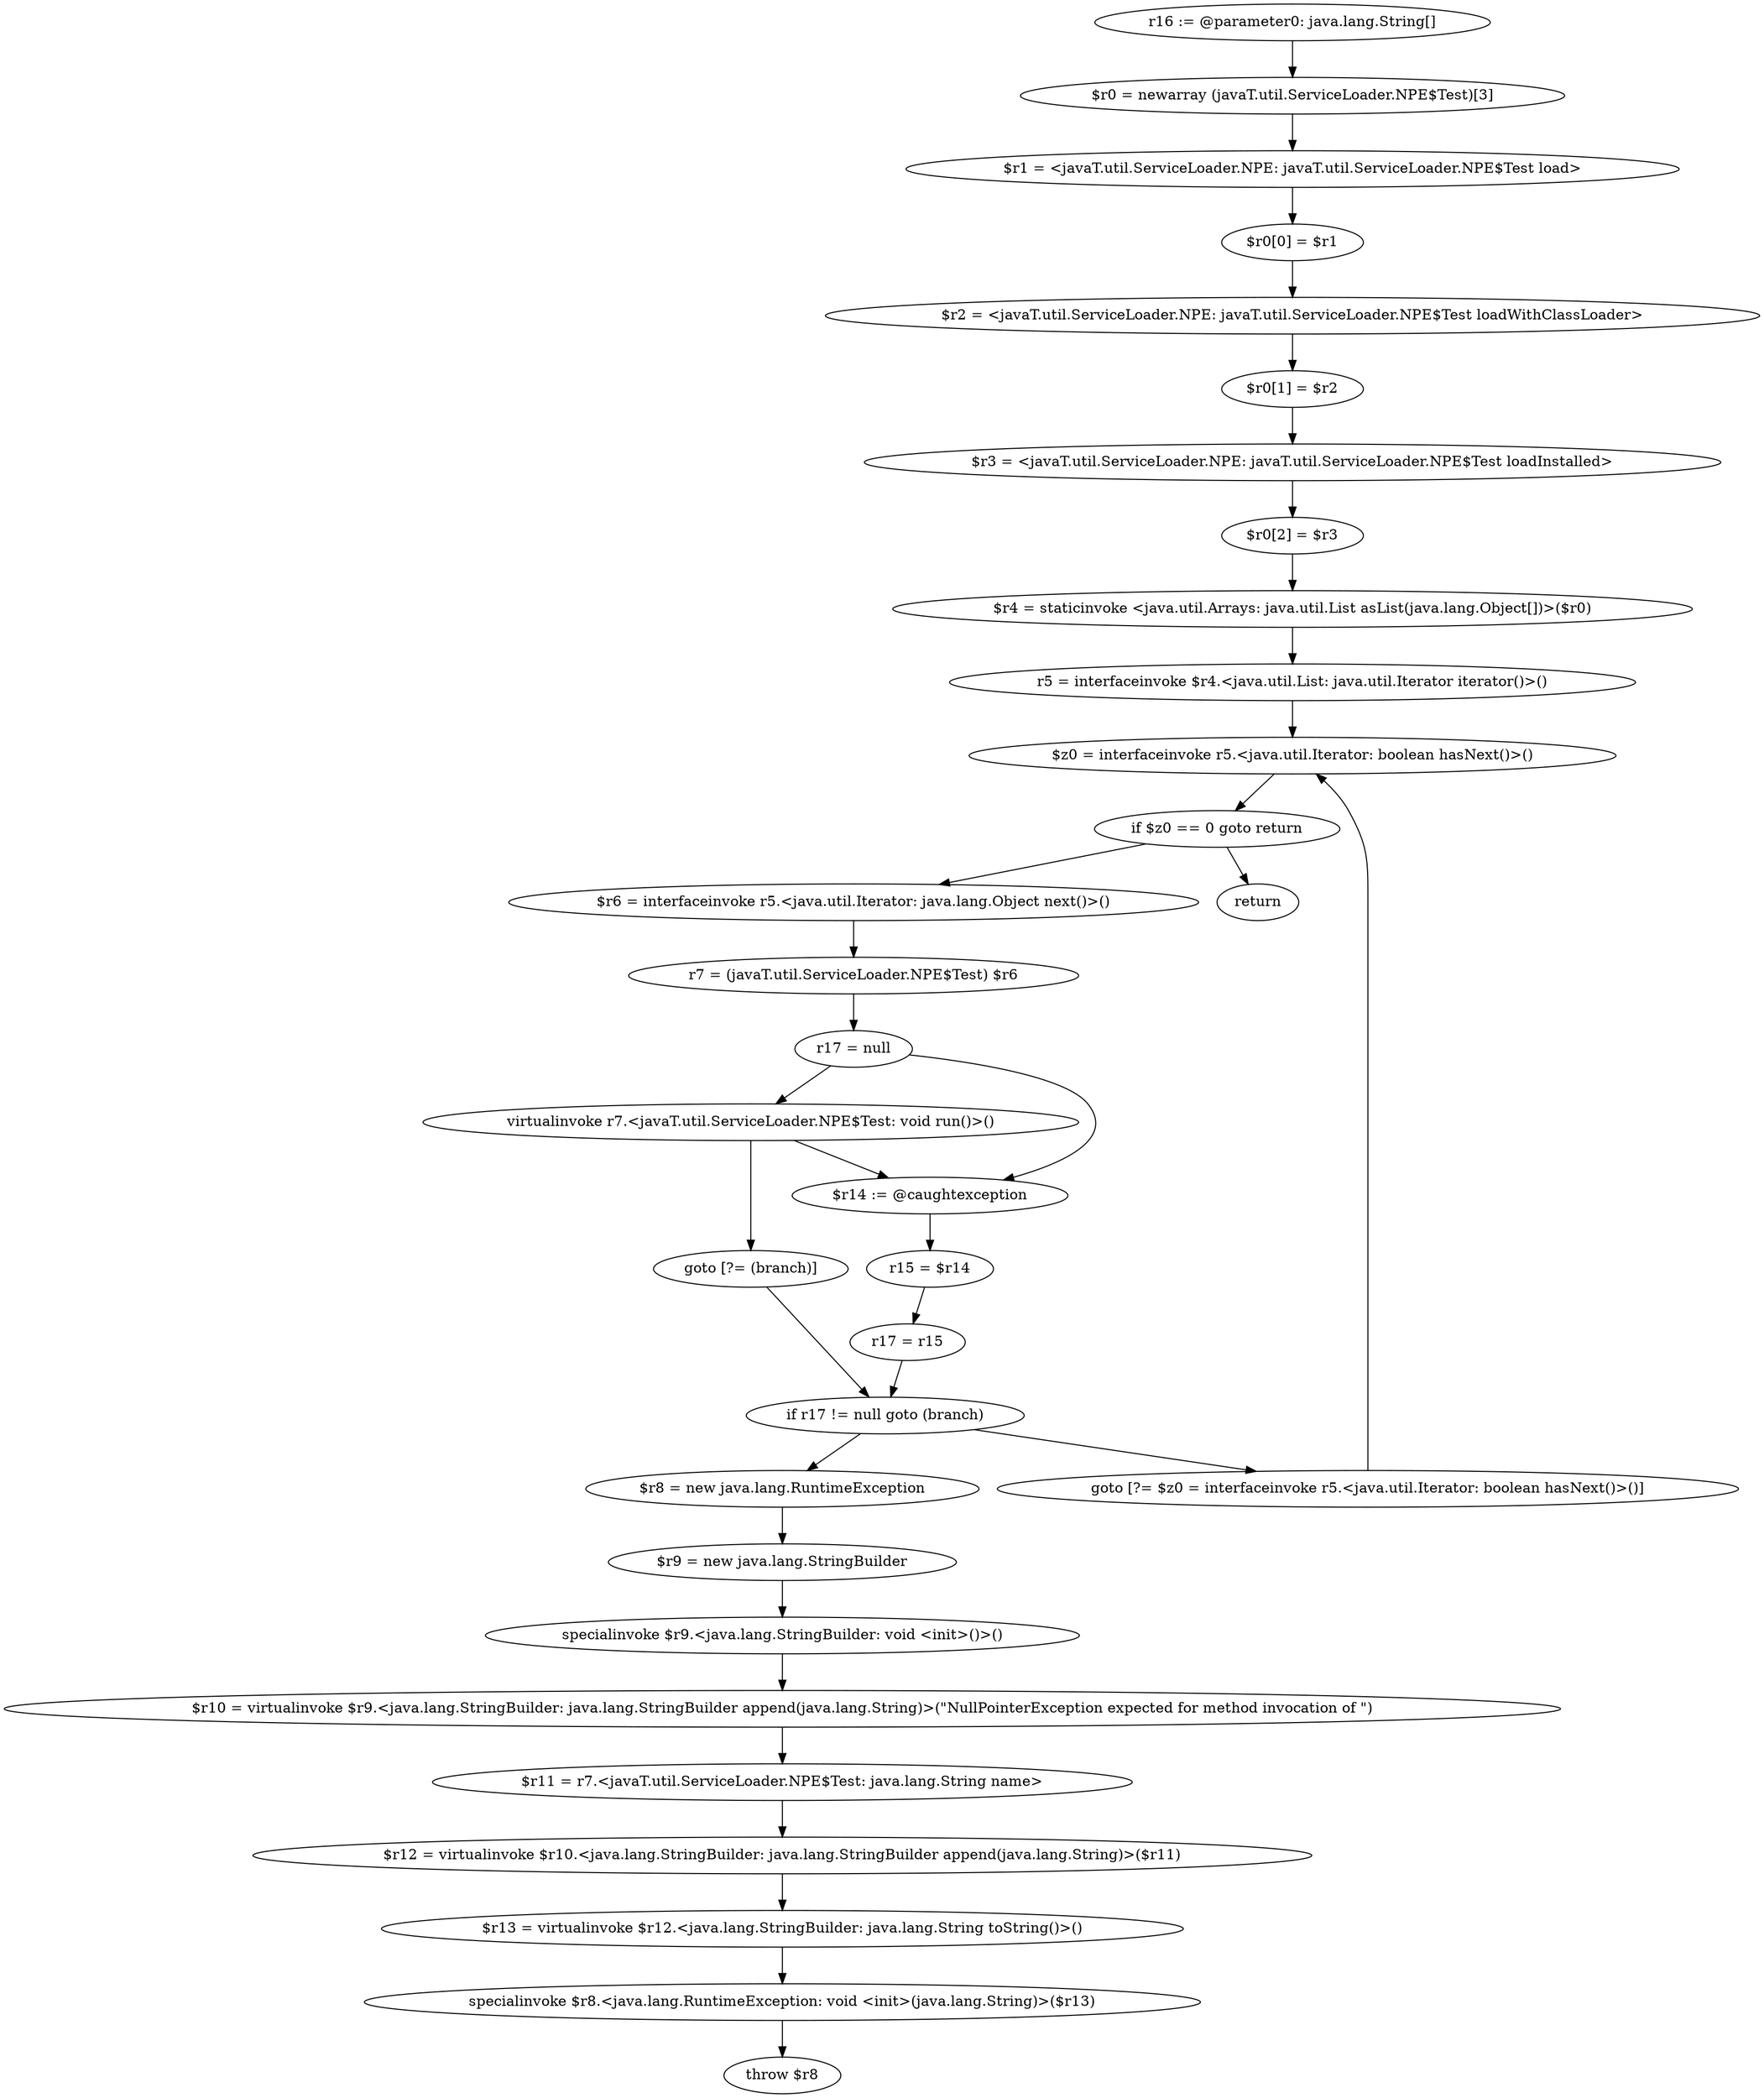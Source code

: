 digraph "unitGraph" {
    "r16 := @parameter0: java.lang.String[]"
    "$r0 = newarray (javaT.util.ServiceLoader.NPE$Test)[3]"
    "$r1 = <javaT.util.ServiceLoader.NPE: javaT.util.ServiceLoader.NPE$Test load>"
    "$r0[0] = $r1"
    "$r2 = <javaT.util.ServiceLoader.NPE: javaT.util.ServiceLoader.NPE$Test loadWithClassLoader>"
    "$r0[1] = $r2"
    "$r3 = <javaT.util.ServiceLoader.NPE: javaT.util.ServiceLoader.NPE$Test loadInstalled>"
    "$r0[2] = $r3"
    "$r4 = staticinvoke <java.util.Arrays: java.util.List asList(java.lang.Object[])>($r0)"
    "r5 = interfaceinvoke $r4.<java.util.List: java.util.Iterator iterator()>()"
    "$z0 = interfaceinvoke r5.<java.util.Iterator: boolean hasNext()>()"
    "if $z0 == 0 goto return"
    "$r6 = interfaceinvoke r5.<java.util.Iterator: java.lang.Object next()>()"
    "r7 = (javaT.util.ServiceLoader.NPE$Test) $r6"
    "r17 = null"
    "virtualinvoke r7.<javaT.util.ServiceLoader.NPE$Test: void run()>()"
    "goto [?= (branch)]"
    "$r14 := @caughtexception"
    "r15 = $r14"
    "r17 = r15"
    "if r17 != null goto (branch)"
    "$r8 = new java.lang.RuntimeException"
    "$r9 = new java.lang.StringBuilder"
    "specialinvoke $r9.<java.lang.StringBuilder: void <init>()>()"
    "$r10 = virtualinvoke $r9.<java.lang.StringBuilder: java.lang.StringBuilder append(java.lang.String)>(\"NullPointerException expected for method invocation of \")"
    "$r11 = r7.<javaT.util.ServiceLoader.NPE$Test: java.lang.String name>"
    "$r12 = virtualinvoke $r10.<java.lang.StringBuilder: java.lang.StringBuilder append(java.lang.String)>($r11)"
    "$r13 = virtualinvoke $r12.<java.lang.StringBuilder: java.lang.String toString()>()"
    "specialinvoke $r8.<java.lang.RuntimeException: void <init>(java.lang.String)>($r13)"
    "throw $r8"
    "goto [?= $z0 = interfaceinvoke r5.<java.util.Iterator: boolean hasNext()>()]"
    "return"
    "r16 := @parameter0: java.lang.String[]"->"$r0 = newarray (javaT.util.ServiceLoader.NPE$Test)[3]";
    "$r0 = newarray (javaT.util.ServiceLoader.NPE$Test)[3]"->"$r1 = <javaT.util.ServiceLoader.NPE: javaT.util.ServiceLoader.NPE$Test load>";
    "$r1 = <javaT.util.ServiceLoader.NPE: javaT.util.ServiceLoader.NPE$Test load>"->"$r0[0] = $r1";
    "$r0[0] = $r1"->"$r2 = <javaT.util.ServiceLoader.NPE: javaT.util.ServiceLoader.NPE$Test loadWithClassLoader>";
    "$r2 = <javaT.util.ServiceLoader.NPE: javaT.util.ServiceLoader.NPE$Test loadWithClassLoader>"->"$r0[1] = $r2";
    "$r0[1] = $r2"->"$r3 = <javaT.util.ServiceLoader.NPE: javaT.util.ServiceLoader.NPE$Test loadInstalled>";
    "$r3 = <javaT.util.ServiceLoader.NPE: javaT.util.ServiceLoader.NPE$Test loadInstalled>"->"$r0[2] = $r3";
    "$r0[2] = $r3"->"$r4 = staticinvoke <java.util.Arrays: java.util.List asList(java.lang.Object[])>($r0)";
    "$r4 = staticinvoke <java.util.Arrays: java.util.List asList(java.lang.Object[])>($r0)"->"r5 = interfaceinvoke $r4.<java.util.List: java.util.Iterator iterator()>()";
    "r5 = interfaceinvoke $r4.<java.util.List: java.util.Iterator iterator()>()"->"$z0 = interfaceinvoke r5.<java.util.Iterator: boolean hasNext()>()";
    "$z0 = interfaceinvoke r5.<java.util.Iterator: boolean hasNext()>()"->"if $z0 == 0 goto return";
    "if $z0 == 0 goto return"->"$r6 = interfaceinvoke r5.<java.util.Iterator: java.lang.Object next()>()";
    "if $z0 == 0 goto return"->"return";
    "$r6 = interfaceinvoke r5.<java.util.Iterator: java.lang.Object next()>()"->"r7 = (javaT.util.ServiceLoader.NPE$Test) $r6";
    "r7 = (javaT.util.ServiceLoader.NPE$Test) $r6"->"r17 = null";
    "r17 = null"->"virtualinvoke r7.<javaT.util.ServiceLoader.NPE$Test: void run()>()";
    "r17 = null"->"$r14 := @caughtexception";
    "virtualinvoke r7.<javaT.util.ServiceLoader.NPE$Test: void run()>()"->"goto [?= (branch)]";
    "virtualinvoke r7.<javaT.util.ServiceLoader.NPE$Test: void run()>()"->"$r14 := @caughtexception";
    "goto [?= (branch)]"->"if r17 != null goto (branch)";
    "$r14 := @caughtexception"->"r15 = $r14";
    "r15 = $r14"->"r17 = r15";
    "r17 = r15"->"if r17 != null goto (branch)";
    "if r17 != null goto (branch)"->"$r8 = new java.lang.RuntimeException";
    "if r17 != null goto (branch)"->"goto [?= $z0 = interfaceinvoke r5.<java.util.Iterator: boolean hasNext()>()]";
    "$r8 = new java.lang.RuntimeException"->"$r9 = new java.lang.StringBuilder";
    "$r9 = new java.lang.StringBuilder"->"specialinvoke $r9.<java.lang.StringBuilder: void <init>()>()";
    "specialinvoke $r9.<java.lang.StringBuilder: void <init>()>()"->"$r10 = virtualinvoke $r9.<java.lang.StringBuilder: java.lang.StringBuilder append(java.lang.String)>(\"NullPointerException expected for method invocation of \")";
    "$r10 = virtualinvoke $r9.<java.lang.StringBuilder: java.lang.StringBuilder append(java.lang.String)>(\"NullPointerException expected for method invocation of \")"->"$r11 = r7.<javaT.util.ServiceLoader.NPE$Test: java.lang.String name>";
    "$r11 = r7.<javaT.util.ServiceLoader.NPE$Test: java.lang.String name>"->"$r12 = virtualinvoke $r10.<java.lang.StringBuilder: java.lang.StringBuilder append(java.lang.String)>($r11)";
    "$r12 = virtualinvoke $r10.<java.lang.StringBuilder: java.lang.StringBuilder append(java.lang.String)>($r11)"->"$r13 = virtualinvoke $r12.<java.lang.StringBuilder: java.lang.String toString()>()";
    "$r13 = virtualinvoke $r12.<java.lang.StringBuilder: java.lang.String toString()>()"->"specialinvoke $r8.<java.lang.RuntimeException: void <init>(java.lang.String)>($r13)";
    "specialinvoke $r8.<java.lang.RuntimeException: void <init>(java.lang.String)>($r13)"->"throw $r8";
    "goto [?= $z0 = interfaceinvoke r5.<java.util.Iterator: boolean hasNext()>()]"->"$z0 = interfaceinvoke r5.<java.util.Iterator: boolean hasNext()>()";
}
